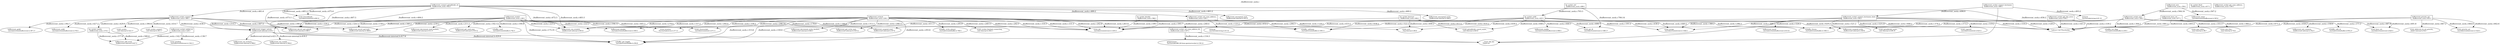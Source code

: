 digraph GRAPH_0 {

  // Generated by Graph::Easy 0.76 at Thu Jan 25 07:04:09 2024

  edge [ arrowhead=normal ];
  graph [
    label="./bufferevent_sock.c",
    labelloc=top ];
  node [
    fillcolor=white,
    fontsize=11,
    shape=box,
    style=filled ];

  "./bufferevent_sock.c:be_socket_ctrl" [ label="be_socket_ctrl\l./bufferevent_sock.c:698:1\l" ]
  "./bufferevent_sock.c:be_socket_destruct" [ label="be_socket_destruct\l./bufferevent_sock.c:602:1\l" ]
  "./bufferevent_sock.c:be_socket_disable" [ label="be_socket_disable\l./bufferevent_sock.c:586:1\l" ]
  "./bufferevent_sock.c:be_socket_enable" [ label="be_socket_enable\l./bufferevent_sock.c:574:1\l" ]
  "./bufferevent_sock.c:be_socket_flush" [ label="be_socket_flush\l./bufferevent_sock.c:617:1\l" ]
  "./bufferevent_sock.c:be_socket_setfd" [ label="be_socket_setfd\l./bufferevent_sock.c:625:1\l" ]
  "./bufferevent_sock.c:bufferevent_connect_getaddrinfo_cb" [ label="bufferevent_connect_getaddrinfo_cb\l./bufferevent_sock.c:452:1\l" ]
  "./bufferevent_sock.c:bufferevent_readcb" [ label="bufferevent_readcb\l./bufferevent_sock.c:149:1\l" ]
  "./bufferevent_sock.c:bufferevent_socket_outbuf_cb" [ label="bufferevent_socket_outbuf_cb\l./bufferevent_sock.c:129:1\l" ]
  "./bufferevent_sock.c:bufferevent_trigger_nolock_" [ label="bufferevent_trigger_nolock_\l./bufferevent-internal.h:414:1\l" ]
  "./bufferevent_sock.c:bufferevent_writecb" [ label="bufferevent_writecb\l./bufferevent_sock.c:230:1\l" ]
  __errno_location [ label="__errno_location\l/usr/include/errno.h:37:13\l", shape=ellipse ]
  __indirect_call [ label="Indirect Call Placeholder\l", shape=ellipse ]
  __stack_chk_fail [ label="__stack_chk_fail\l<built-in>\l", shape=ellipse ]
  bufferevent_add_event_ [ label="bufferevent_add_event_\l./bufferevent-internal.h:427:5\l", shape=ellipse ]
  bufferevent_base_set [ label="bufferevent_base_set\l./bufferevent_sock.c:677:1\l" ]
  bufferevent_decref_and_unlock_ [ label="bufferevent_decref_and_unlock_\l./bufferevent-internal.h:389:5\l", shape=ellipse ]
  bufferevent_decrement_read_buckets_ [ label="bufferevent_decrement_read_buckets_\l./bufferevent-internal.h:511:5\l", shape=ellipse ]
  bufferevent_decrement_write_buckets_ [ label="bufferevent_decrement_write_buckets_\l./bufferevent-internal.h:508:5\l", shape=ellipse ]
  bufferevent_disable [ label="bufferevent_disable\l./include/event2/bufferevent.h:509:5\l", shape=ellipse ]
  bufferevent_enable [ label="bufferevent_enable\l./include/event2/bufferevent.h:498:5\l", shape=ellipse ]
  bufferevent_get_read_max_ [ label="bufferevent_get_read_max_\l./bufferevent-internal.h:514:12\l", shape=ellipse ]
  bufferevent_get_write_max_ [ label="bufferevent_get_write_max_\l./bufferevent-internal.h:516:12\l", shape=ellipse ]
  bufferevent_getfd [ label="bufferevent_getfd\l./include/event2/bufferevent.h:397:17\l", shape=ellipse ]
  bufferevent_incref [ label="bufferevent_incref\l./include/event2/bufferevent.h:613:6\l", shape=ellipse ]
  bufferevent_incref_and_lock_ [ label="bufferevent_incref_and_lock_\l./bufferevent-internal.h:380:6\l", shape=ellipse ]
  bufferevent_init_common_ [ label="bufferevent_init_common_\l./bufferevent-internal.h:332:5\l", shape=ellipse ]
  bufferevent_new [ label="bufferevent_new\l./bufferevent_sock.c:558:1\l" ]
  bufferevent_priority_set [ label="bufferevent_priority_set\l./bufferevent_sock.c:653:1\l" ]
  bufferevent_run_eventcb_ [ label="bufferevent_run_eventcb_\l./bufferevent-internal.h:403:6\l", shape=ellipse ]
  bufferevent_run_readcb_ [ label="bufferevent_run_readcb_\l./bufferevent-internal.h:394:6\l", shape=ellipse ]
  bufferevent_run_writecb_ [ label="bufferevent_run_writecb_\l./bufferevent-internal.h:398:6\l", shape=ellipse ]
  bufferevent_setcb [ label="bufferevent_setcb\l./include/event2/bufferevent.h:345:6\l", shape=ellipse ]
  bufferevent_setfd [ label="bufferevent_setfd\l./include/event2/bufferevent.h:378:5\l", shape=ellipse ]
  bufferevent_socket_connect [ label="bufferevent_socket_connect\l./bufferevent_sock.c:380:1\l" ]
  bufferevent_socket_connect_hostname [ label="bufferevent_socket_connect_hostname\l./bufferevent_sock.c:489:1\l" ]
  bufferevent_socket_connect_hostname_hints [ label="bufferevent_socket_connect_hostname_hints\l./bufferevent_sock.c:502:1\l" ]
  bufferevent_socket_get_conn_address_ [ label="bufferevent_socket_get_conn_address_\l./bufferevent_sock.c:100:1\l" ]
  bufferevent_socket_get_dns_error [ label="bufferevent_socket_get_dns_error\l./bufferevent_sock.c:534:1\l" ]
  bufferevent_socket_new [ label="bufferevent_socket_new\l./bufferevent_sock.c:344:1\l" ]
  bufferevent_socket_set_conn_address_ [ label="bufferevent_socket_set_conn_address_\l./bufferevent_sock.c:120:1\l" ]
  bufferevent_socket_set_conn_address_fd_ [ label="bufferevent_socket_set_conn_address_fd_\l./bufferevent_sock.c:107:1\l" ]
  bufferevent_suspend_read_ [ label="bufferevent_suspend_read_\l./bufferevent-internal.h:337:6\l", shape=ellipse ]
  bufferevent_suspend_write_ [ label="bufferevent_suspend_write_\l./bufferevent-internal.h:345:6\l", shape=ellipse ]
  bufferevent_unsuspend_read_ [ label="bufferevent_unsuspend_read_\l./bufferevent-internal.h:341:6\l", shape=ellipse ]
  bufferevent_unsuspend_write_ [ label="bufferevent_unsuspend_write_\l./bufferevent-internal.h:348:6\l", shape=ellipse ]
  evbuffer_add_cb [ label="evbuffer_add_cb\l./include/event2/buffer.h:954:27\l", shape=ellipse ]
  evbuffer_freeze [ label="evbuffer_freeze\l./include/event2/buffer.h:1081:5\l", shape=ellipse ]
  evbuffer_get_length [ label="evbuffer_get_length\l./include/event2/buffer.h:256:8\l", shape=ellipse ]
  evbuffer_read [ label="evbuffer_read\l./include/event2/buffer.h:782:5\l", shape=ellipse ]
  evbuffer_set_flags [ label="evbuffer_set_flags\l./include/event2/buffer.h:239:5\l", shape=ellipse ]
  evbuffer_unfreeze [ label="evbuffer_unfreeze\l./include/event2/buffer.h:1091:5\l", shape=ellipse ]
  evbuffer_write_atmost [ label="evbuffer_write_atmost\l./include/event2/buffer.h:768:5\l", shape=ellipse ]
  event_assign [ label="event_assign\l./include/event2/event.h:1166:5\l", shape=ellipse ]
  event_base_set [ label="event_base_set\l./include/event2/event.h:820:5\l", shape=ellipse ]
  event_deferred_cb_set_priority_ [ label="event_deferred_cb_set_priority_\l./defer-internal.h:54:6\l", shape=ellipse ]
  event_del [ label="event_del\l./include/event2/event.h:1293:5\l", shape=ellipse ]
  event_errx [ label="event_errx\l./log-internal.h:66:6\l", shape=ellipse ]
  event_get_fd [ label="event_get_fd\l./include/event2/event.h:1380:17\l", shape=ellipse ]
  event_mm_calloc_ [ label="event_mm_calloc_\l./mm-internal.h:58:7\l", shape=ellipse ]
  event_mm_free_ [ label="event_mm_free_\l./mm-internal.h:74:6\l", shape=ellipse ]
  event_pending [ label="event_pending\l./include/event2/event.h:1341:5\l", shape=ellipse ]
  event_priority_set [ label="event_priority_set\l./include/event2/event.h:1524:5\l", shape=ellipse ]
  evutil_closesocket [ label="evutil_closesocket\l./include/event2/util.h:471:5\l", shape=ellipse ]
  evutil_freeaddrinfo [ label="evutil_freeaddrinfo\l./include/event2/util.h:841:6\l", shape=ellipse ]
  evutil_getaddrinfo_async_ [ label="evutil_getaddrinfo_async_\l./util-internal.h:438:35\l", shape=ellipse ]
  evutil_getaddrinfo_cancel_async_ [ label="evutil_getaddrinfo_cancel_async_\l./util-internal.h:443:6\l", shape=ellipse ]
  evutil_snprintf [ label="evutil_snprintf\l./include/event2/util.h:625:5\l", shape=ellipse ]
  evutil_socket_ [ label="evutil_socket_\l./util-internal.h:522:17\l", shape=ellipse ]
  evutil_socket_connect_ [ label="evutil_socket_connect_\l./util-internal.h:301:5\l", shape=ellipse ]
  evutil_socket_finished_connecting_ [ label="evutil_socket_finished_connecting_\l./util-internal.h:304:5\l", shape=ellipse ]
  getpeername [ label="getpeername\l/usr/include/x86_64-linux-gnu/sys/socket.h:130:12\l", shape=ellipse ]
  memcpy [ label="memcpy\l/usr/include/string.h:43:14\l", shape=ellipse ]
  memset [ label="memset\l/usr/include/string.h:61:14\l", shape=ellipse ]

  "./bufferevent_sock.c:bufferevent_trigger_nolock_" -> bufferevent_run_writecb_ [ color="#000000", fontcolor="#000000", label="./bufferevent-internal.h:421:3" ]
  "./bufferevent_sock.c:bufferevent_trigger_nolock_" -> bufferevent_run_readcb_ [ color="#000000", fontcolor="#000000", label="./bufferevent-internal.h:418:3" ]
  "./bufferevent_sock.c:bufferevent_trigger_nolock_" -> evbuffer_get_length [ color="#000000", fontcolor="#000000", label="./bufferevent-internal.h:417:6" ]
  "./bufferevent_sock.c:bufferevent_trigger_nolock_" -> evbuffer_get_length [ color="#000000", fontcolor="#000000", label="./bufferevent-internal.h:420:6" ]
  bufferevent_socket_set_conn_address_fd_ -> __stack_chk_fail [ color="#000000" ]
  bufferevent_socket_set_conn_address_fd_ -> getpeername [ color="#000000", fontcolor="#000000", label="./bufferevent_sock.c:116:3" ]
  bufferevent_socket_set_conn_address_ -> memcpy [ color="#000000", fontcolor="#000000", label="./bufferevent_sock.c:125:2" ]
  bufferevent_socket_set_conn_address_ -> event_errx [ color="#000000", fontcolor="#000000", label="./bufferevent_sock.c:124:2" ]
  "./bufferevent_sock.c:bufferevent_socket_outbuf_cb" -> bufferevent_add_event_ [ color="#000000", fontcolor="#000000", label="./bufferevent_sock.c:142:7" ]
  "./bufferevent_sock.c:bufferevent_socket_outbuf_cb" -> event_pending [ color="#000000", fontcolor="#000000", label="./bufferevent_sock.c:138:7" ]
  "./bufferevent_sock.c:bufferevent_readcb" -> bufferevent_decref_and_unlock_ [ color="#000000", fontcolor="#000000", label="./bufferevent_sock.c:226:2" ]
  "./bufferevent_sock.c:bufferevent_readcb" -> bufferevent_run_eventcb_ [ color="#000000", fontcolor="#000000", label="./bufferevent_sock.c:223:2" ]
  "./bufferevent_sock.c:bufferevent_readcb" -> bufferevent_disable [ color="#000000", fontcolor="#000000", label="./bufferevent_sock.c:222:2" ]
  "./bufferevent_sock.c:bufferevent_readcb" -> bufferevent_decrement_read_buckets_ [ color="#000000", fontcolor="#000000", label="./bufferevent_sock.c:211:2" ]
  "./bufferevent_sock.c:bufferevent_readcb" -> __errno_location [ color="#000000", fontcolor="#000000", label="./bufferevent_sock.c:194:13" ]
  "./bufferevent_sock.c:bufferevent_readcb" -> evbuffer_freeze [ color="#000000", fontcolor="#000000", label="./bufferevent_sock.c:191:2" ]
  "./bufferevent_sock.c:bufferevent_readcb" -> evbuffer_read [ color="#000000", fontcolor="#000000", label="./bufferevent_sock.c:190:8" ]
  "./bufferevent_sock.c:bufferevent_readcb" -> evbuffer_unfreeze [ color="#000000", fontcolor="#000000", label="./bufferevent_sock.c:189:2" ]
  "./bufferevent_sock.c:bufferevent_readcb" -> bufferevent_get_read_max_ [ color="#000000", fontcolor="#000000", label="./bufferevent_sock.c:182:12" ]
  "./bufferevent_sock.c:bufferevent_readcb" -> bufferevent_suspend_read_ [ color="#000000", fontcolor="#000000", label="./bufferevent_sock.c:178:4" ]
  "./bufferevent_sock.c:bufferevent_readcb" -> bufferevent_incref_and_lock_ [ color="#000000", fontcolor="#000000", label="./bufferevent_sock.c:158:2" ]
  "./bufferevent_sock.c:bufferevent_readcb" -> evbuffer_get_length [ color="#000000", fontcolor="#000000", label="./bufferevent_sock.c:175:35" ]
  "./bufferevent_sock.c:bufferevent_readcb" -> "./bufferevent_sock.c:bufferevent_trigger_nolock_" [ color="#000000", fontcolor="#000000", label="./bufferevent_sock.c:214:2" ]
  "./bufferevent_sock.c:bufferevent_writecb" -> bufferevent_socket_set_conn_address_fd_ [ color="#000000", fontcolor="#000000", label="./bufferevent_sock.c:268:4" ]
  "./bufferevent_sock.c:bufferevent_writecb" -> bufferevent_decrement_write_buckets_ [ color="#000000", fontcolor="#000000", label="./bufferevent_sock.c:312:3" ]
  "./bufferevent_sock.c:bufferevent_writecb" -> evbuffer_write_atmost [ color="#000000", fontcolor="#000000", label="./bufferevent_sock.c:295:9" ]
  "./bufferevent_sock.c:bufferevent_writecb" -> bufferevent_get_write_max_ [ color="#000000", fontcolor="#000000", label="./bufferevent_sock.c:288:11" ]
  "./bufferevent_sock.c:bufferevent_writecb" -> event_del [ color="#000000", fontcolor="#000000", label="./bufferevent_sock.c:262:4" ]
  "./bufferevent_sock.c:bufferevent_writecb" -> event_del [ color="#000000", fontcolor="#000000", label="./bufferevent_sock.c:263:4" ]
  "./bufferevent_sock.c:bufferevent_writecb" -> event_del [ color="#000000", fontcolor="#000000", label="./bufferevent_sock.c:282:5" ]
  "./bufferevent_sock.c:bufferevent_writecb" -> event_del [ color="#000000", fontcolor="#000000", label="./bufferevent_sock.c:316:3" ]
  "./bufferevent_sock.c:bufferevent_writecb" -> event_del [ color="#000000", fontcolor="#000000", label="./bufferevent_sock.c:331:3" ]
  "./bufferevent_sock.c:bufferevent_writecb" -> evutil_socket_finished_connecting_ [ color="#000000", fontcolor="#000000", label="./bufferevent_sock.c:249:11" ]
  "./bufferevent_sock.c:bufferevent_writecb" -> bufferevent_decref_and_unlock_ [ color="#000000", fontcolor="#000000", label="./bufferevent_sock.c:340:2" ]
  "./bufferevent_sock.c:bufferevent_writecb" -> bufferevent_run_eventcb_ [ color="#000000", fontcolor="#000000", label="./bufferevent_sock.c:264:4" ]
  "./bufferevent_sock.c:bufferevent_writecb" -> bufferevent_run_eventcb_ [ color="#000000", fontcolor="#000000", label="./bufferevent_sock.c:278:4" ]
  "./bufferevent_sock.c:bufferevent_writecb" -> bufferevent_run_eventcb_ [ color="#000000", fontcolor="#000000", label="./bufferevent_sock.c:337:2" ]
  "./bufferevent_sock.c:bufferevent_writecb" -> bufferevent_disable [ color="#000000", fontcolor="#000000", label="./bufferevent_sock.c:336:2" ]
  "./bufferevent_sock.c:bufferevent_writecb" -> __errno_location [ color="#000000", fontcolor="#000000", label="./bufferevent_sock.c:298:14" ]
  "./bufferevent_sock.c:bufferevent_writecb" -> evbuffer_freeze [ color="#000000", fontcolor="#000000", label="./bufferevent_sock.c:296:3" ]
  "./bufferevent_sock.c:bufferevent_writecb" -> evbuffer_unfreeze [ color="#000000", fontcolor="#000000", label="./bufferevent_sock.c:294:3" ]
  "./bufferevent_sock.c:bufferevent_writecb" -> bufferevent_incref_and_lock_ [ color="#000000", fontcolor="#000000", label="./bufferevent_sock.c:239:2" ]
  "./bufferevent_sock.c:bufferevent_writecb" -> evbuffer_get_length [ color="#000000", fontcolor="#000000", label="./bufferevent_sock.c:293:6" ]
  "./bufferevent_sock.c:bufferevent_writecb" -> evbuffer_get_length [ color="#000000", fontcolor="#000000", label="./bufferevent_sock.c:315:6" ]
  "./bufferevent_sock.c:bufferevent_writecb" -> evbuffer_get_length [ color="#000000", fontcolor="#000000", label="./bufferevent_sock.c:330:6" ]
  "./bufferevent_sock.c:bufferevent_writecb" -> "./bufferevent_sock.c:bufferevent_trigger_nolock_" [ color="#000000", fontcolor="#000000", label="./bufferevent_sock.c:324:3" ]
  bufferevent_socket_new -> evbuffer_add_cb [ color="#000000", fontcolor="#000000", label="./bufferevent_sock.c:371:2" ]
  bufferevent_socket_new -> event_assign [ color="#000000", fontcolor="#000000", label="./bufferevent_sock.c:366:2" ]
  bufferevent_socket_new -> event_assign [ color="#000000", fontcolor="#000000", label="./bufferevent_sock.c:368:2" ]
  bufferevent_socket_new -> evbuffer_set_flags [ color="#000000", fontcolor="#000000", label="./bufferevent_sock.c:364:2" ]
  bufferevent_socket_new -> event_mm_free_ [ color="#000000", fontcolor="#000000", label="./bufferevent_sock.c:360:3" ]
  bufferevent_socket_new -> bufferevent_init_common_ [ color="#000000", fontcolor="#000000", label="./bufferevent_sock.c:358:6" ]
  bufferevent_socket_new -> event_mm_calloc_ [ color="#000000", fontcolor="#000000", label="./bufferevent_sock.c:355:17" ]
  bufferevent_socket_new -> evbuffer_freeze [ color="#000000", fontcolor="#000000", label="./bufferevent_sock.c:373:2" ]
  bufferevent_socket_new -> evbuffer_freeze [ color="#000000", fontcolor="#000000", label="./bufferevent_sock.c:374:2" ]
  bufferevent_socket_connect -> evutil_socket_ [ color="#000000", fontcolor="#000000", label="./bufferevent_sock.c:396:8" ]
  bufferevent_socket_connect -> bufferevent_getfd [ color="#000000", fontcolor="#000000", label="./bufferevent_sock.c:392:7" ]
  bufferevent_socket_connect -> bufferevent_decref_and_unlock_ [ color="#000000", fontcolor="#000000", label="./bufferevent_sock.c:447:2" ]
  bufferevent_socket_connect -> bufferevent_incref_and_lock_ [ color="#000000", fontcolor="#000000", label="./bufferevent_sock.c:390:2" ]
  bufferevent_socket_connect -> __stack_chk_fail [ color="#000000" ]
  bufferevent_socket_connect -> evutil_closesocket [ color="#000000", fontcolor="#000000", label="./bufferevent_sock.c:445:3" ]
  bufferevent_socket_connect -> "./bufferevent_sock.c:be_socket_enable" [ color="#000000", fontcolor="#000000", label="./bufferevent_sock.c:429:9" ]
  bufferevent_socket_connect -> bufferevent_setfd [ color="#000000", fontcolor="#000000", label="./bufferevent_sock.c:427:2" ]
  bufferevent_socket_connect -> evutil_socket_connect_ [ color="#000000", fontcolor="#000000", label="./bufferevent_sock.c:414:7" ]
  bufferevent_socket_connect -> "./bufferevent_sock.c:bufferevent_trigger_nolock_" [ color="#000000", fontcolor="#000000", label="./bufferevent_sock.c:438:3" ]
  "./bufferevent_sock.c:be_socket_enable" -> bufferevent_add_event_ [ color="#000000", fontcolor="#000000", label="./bufferevent_sock.c:577:6" ]
  "./bufferevent_sock.c:be_socket_enable" -> bufferevent_add_event_ [ color="#000000", fontcolor="#000000", label="./bufferevent_sock.c:580:6" ]
  "./bufferevent_sock.c:bufferevent_connect_getaddrinfo_cb" -> bufferevent_socket_connect [ color="#000000", fontcolor="#000000", label="./bufferevent_sock.c:481:6" ]
  "./bufferevent_sock.c:bufferevent_connect_getaddrinfo_cb" -> bufferevent_decref_and_unlock_ [ color="#000000", fontcolor="#000000", label="./bufferevent_sock.c:467:3" ]
  "./bufferevent_sock.c:bufferevent_connect_getaddrinfo_cb" -> bufferevent_decref_and_unlock_ [ color="#000000", fontcolor="#000000", label="./bufferevent_sock.c:473:3" ]
  "./bufferevent_sock.c:bufferevent_connect_getaddrinfo_cb" -> bufferevent_decref_and_unlock_ [ color="#000000", fontcolor="#000000", label="./bufferevent_sock.c:484:2" ]
  "./bufferevent_sock.c:bufferevent_connect_getaddrinfo_cb" -> bufferevent_run_eventcb_ [ color="#000000", fontcolor="#000000", label="./bufferevent_sock.c:472:3" ]
  "./bufferevent_sock.c:bufferevent_connect_getaddrinfo_cb" -> bufferevent_run_eventcb_ [ color="#000000", fontcolor="#000000", label="./bufferevent_sock.c:483:3" ]
  "./bufferevent_sock.c:bufferevent_connect_getaddrinfo_cb" -> bufferevent_socket_set_conn_address_ [ color="#000000", fontcolor="#000000", label="./bufferevent_sock.c:480:2" ]
  "./bufferevent_sock.c:bufferevent_connect_getaddrinfo_cb" -> evutil_freeaddrinfo [ color="#000000", fontcolor="#000000", label="./bufferevent_sock.c:475:4" ]
  "./bufferevent_sock.c:bufferevent_connect_getaddrinfo_cb" -> evutil_freeaddrinfo [ color="#000000", fontcolor="#000000", label="./bufferevent_sock.c:485:2" ]
  "./bufferevent_sock.c:bufferevent_connect_getaddrinfo_cb" -> bufferevent_unsuspend_read_ [ color="#000000", fontcolor="#000000", label="./bufferevent_sock.c:461:2" ]
  "./bufferevent_sock.c:bufferevent_connect_getaddrinfo_cb" -> bufferevent_unsuspend_write_ [ color="#000000", fontcolor="#000000", label="./bufferevent_sock.c:460:2" ]
  "./bufferevent_sock.c:bufferevent_connect_getaddrinfo_cb" -> __indirect_call [ color="#000000", fontcolor="#000000", label="./bufferevent_sock.c:458:2" ]
  bufferevent_socket_connect_hostname -> bufferevent_socket_connect_hostname_hints [ color="#000000", fontcolor="#000000", label="./bufferevent_sock.c:498:9" ]
  bufferevent_socket_connect_hostname -> memset [ color="#000000", fontcolor="#000000", label="./bufferevent_sock.c:493:2" ]
  bufferevent_socket_connect_hostname -> __stack_chk_fail [ color="#000000" ]
  bufferevent_socket_connect_hostname_hints -> bufferevent_suspend_read_ [ color="#000000", fontcolor="#000000", label="./bufferevent_sock.c:522:2" ]
  bufferevent_socket_connect_hostname_hints -> evutil_getaddrinfo_async_ [ color="#000000", fontcolor="#000000", label="./bufferevent_sock.c:525:23" ]
  bufferevent_socket_connect_hostname_hints -> bufferevent_incref [ color="#000000", fontcolor="#000000", label="./bufferevent_sock.c:524:2" ]
  bufferevent_socket_connect_hostname_hints -> bufferevent_suspend_write_ [ color="#000000", fontcolor="#000000", label="./bufferevent_sock.c:521:2" ]
  bufferevent_socket_connect_hostname_hints -> evutil_snprintf [ color="#000000", fontcolor="#000000", label="./bufferevent_sock.c:519:2" ]
  bufferevent_socket_connect_hostname_hints -> __stack_chk_fail [ color="#000000" ]
  bufferevent_socket_connect_hostname_hints -> __indirect_call [ color="#000000", fontcolor="#000000", label="./bufferevent_sock.c:516:2" ]
  bufferevent_socket_connect_hostname_hints -> __indirect_call [ color="#000000", fontcolor="#000000", label="./bufferevent_sock.c:528:2" ]
  bufferevent_socket_get_dns_error -> __indirect_call [ color="#000000", fontcolor="#000000", label="./bufferevent_sock.c:539:2" ]
  bufferevent_socket_get_dns_error -> __indirect_call [ color="#000000", fontcolor="#000000", label="./bufferevent_sock.c:541:2" ]
  bufferevent_new -> bufferevent_socket_new [ color="#000000", fontcolor="#000000", label="./bufferevent_sock.c:564:16" ]
  bufferevent_new -> bufferevent_setcb [ color="#000000", fontcolor="#000000", label="./bufferevent_sock.c:567:2" ]
  "./bufferevent_sock.c:be_socket_disable" -> event_del [ color="#000000", fontcolor="#000000", label="./bufferevent_sock.c:590:7" ]
  "./bufferevent_sock.c:be_socket_disable" -> event_del [ color="#000000", fontcolor="#000000", label="./bufferevent_sock.c:595:7" ]
  "./bufferevent_sock.c:be_socket_destruct" -> evutil_getaddrinfo_cancel_async_ [ color="#000000", fontcolor="#000000", label="./bufferevent_sock.c:613:2" ]
  "./bufferevent_sock.c:be_socket_destruct" -> event_get_fd [ color="#000000", fontcolor="#000000", label="./bufferevent_sock.c:608:7" ]
  "./bufferevent_sock.c:be_socket_destruct" -> event_errx [ color="#000000", fontcolor="#000000", label="./bufferevent_sock.c:606:2" ]
  "./bufferevent_sock.c:be_socket_destruct" -> evutil_closesocket [ color="#000000", fontcolor="#000000", label="./bufferevent_sock.c:611:3" ]
  "./bufferevent_sock.c:be_socket_setfd" -> event_assign [ color="#000000", fontcolor="#000000", label="./bufferevent_sock.c:638:2" ]
  "./bufferevent_sock.c:be_socket_setfd" -> event_assign [ color="#000000", fontcolor="#000000", label="./bufferevent_sock.c:640:2" ]
  "./bufferevent_sock.c:be_socket_setfd" -> event_del [ color="#000000", fontcolor="#000000", label="./bufferevent_sock.c:632:2" ]
  "./bufferevent_sock.c:be_socket_setfd" -> event_del [ color="#000000", fontcolor="#000000", label="./bufferevent_sock.c:633:2" ]
  "./bufferevent_sock.c:be_socket_setfd" -> evbuffer_unfreeze [ color="#000000", fontcolor="#000000", label="./bufferevent_sock.c:635:2" ]
  "./bufferevent_sock.c:be_socket_setfd" -> evbuffer_unfreeze [ color="#000000", fontcolor="#000000", label="./bufferevent_sock.c:636:2" ]
  "./bufferevent_sock.c:be_socket_setfd" -> bufferevent_enable [ color="#000000", fontcolor="#000000", label="./bufferevent_sock.c:644:3" ]
  "./bufferevent_sock.c:be_socket_setfd" -> evutil_getaddrinfo_cancel_async_ [ color="#000000", fontcolor="#000000", label="./bufferevent_sock.c:646:2" ]
  "./bufferevent_sock.c:be_socket_setfd" -> event_errx [ color="#000000", fontcolor="#000000", label="./bufferevent_sock.c:630:2" ]
  "./bufferevent_sock.c:be_socket_setfd" -> __indirect_call [ color="#000000", fontcolor="#000000", label="./bufferevent_sock.c:629:2" ]
  "./bufferevent_sock.c:be_socket_setfd" -> __indirect_call [ color="#000000", fontcolor="#000000", label="./bufferevent_sock.c:648:2" ]
  bufferevent_priority_set -> event_deferred_cb_set_priority_ [ color="#000000", fontcolor="#000000", label="./bufferevent_sock.c:667:2" ]
  bufferevent_priority_set -> event_priority_set [ color="#000000", fontcolor="#000000", label="./bufferevent_sock.c:662:6" ]
  bufferevent_priority_set -> event_priority_set [ color="#000000", fontcolor="#000000", label="./bufferevent_sock.c:664:6" ]
  bufferevent_priority_set -> __indirect_call [ color="#000000", fontcolor="#000000", label="./bufferevent_sock.c:658:2" ]
  bufferevent_priority_set -> __indirect_call [ color="#000000", fontcolor="#000000", label="./bufferevent_sock.c:671:2" ]
  bufferevent_base_set -> event_base_set [ color="#000000", fontcolor="#000000", label="./bufferevent_sock.c:687:8" ]
  bufferevent_base_set -> event_base_set [ color="#000000", fontcolor="#000000", label="./bufferevent_sock.c:691:8" ]
  bufferevent_base_set -> __indirect_call [ color="#000000", fontcolor="#000000", label="./bufferevent_sock.c:681:2" ]
  bufferevent_base_set -> __indirect_call [ color="#000000", fontcolor="#000000", label="./bufferevent_sock.c:693:2" ]
  "./bufferevent_sock.c:be_socket_ctrl" -> "./bufferevent_sock.c:be_socket_setfd" [ color="#000000", fontcolor="#000000", label="./bufferevent_sock.c:703:3" ]
  "./bufferevent_sock.c:be_socket_ctrl" -> event_get_fd [ color="#000000", fontcolor="#000000", label="./bufferevent_sock.c:706:14" ]

}
